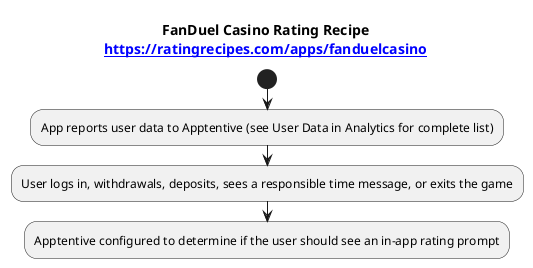 @startuml

title FanDuel Casino Rating Recipe\n[[https://ratingrecipes.com/apps/fanduelcasino]]

start

:App reports user data to Apptentive (see User Data in Analytics for complete list);
:User logs in, withdrawals, deposits, sees a responsible time message, or exits the game;
:Apptentive configured to determine if the user should see an in-app rating prompt;

@enduml
